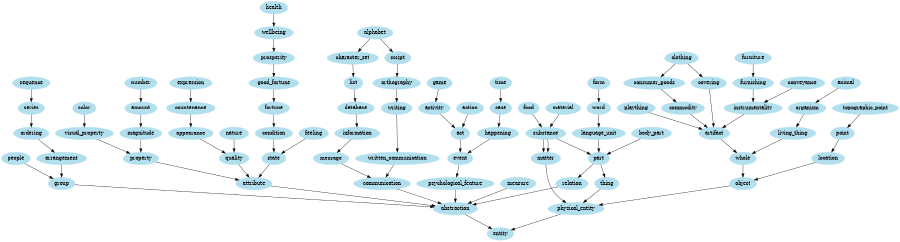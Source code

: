 digraph unix {
	node [color=lightblue2 style=filled]
	size="6,6"
	abstraction -> entity
	group -> abstraction
	people -> group
	attribute -> abstraction
	property -> attribute
	visual_property -> property
	color -> visual_property
	magnitude -> property
	amount -> magnitude
	number -> amount
	physical_entity -> entity
	object -> physical_entity
	whole -> object
	artifact -> whole
	plaything -> artifact
	quality -> attribute
	appearance -> quality
	countenance -> appearance
	expression -> countenance
	commodity -> artifact
	consumer_goods -> commodity
	clothing -> consumer_goods
	covering -> artifact
	clothing -> covering
	communication -> abstraction
	message -> communication
	information -> message
	database -> information
	list -> database
	character_set -> list
	alphabet -> character_set
	written_communication -> communication
	writing -> written_communication
	orthography -> writing
	script -> orthography
	alphabet -> script
	arrangement -> group
	ordering -> arrangement
	series -> ordering
	sequence -> series
	state -> attribute
	condition -> state
	fortune -> condition
	good_fortune -> fortune
	prosperity -> good_fortune
	wellbeing -> prosperity
	health -> wellbeing
	living_thing -> whole
	organism -> living_thing
	animal -> organism
	psychological_feature -> abstraction
	event -> psychological_feature
	nature -> quality
	matter -> physical_entity
	substance -> matter
	food -> substance
	relation -> abstraction
	part -> relation
	language_unit -> part
	word -> language_unit
	form -> word
	thing -> physical_entity
	part -> thing
	body_part -> part
	instrumentality -> artifact
	furnishing -> instrumentality
	furniture -> furnishing
	location -> object
	point -> location
	topographic_point -> point
	substance -> matter
	substance -> part
	material -> substance
	act -> event
	activity -> act
	game -> activity
	happening -> event
	case -> happening
	time -> case
	action -> act
	feeling -> state
	conveyance -> instrumentality
	measure -> abstraction
}
